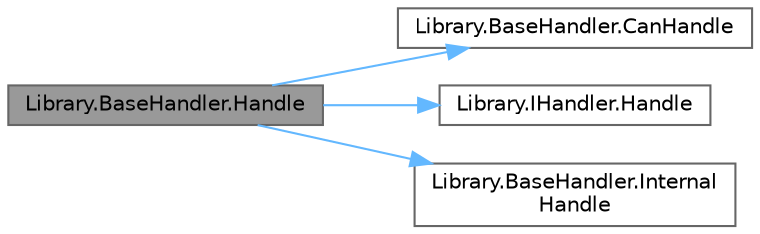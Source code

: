 digraph "Library.BaseHandler.Handle"
{
 // INTERACTIVE_SVG=YES
 // LATEX_PDF_SIZE
  bgcolor="transparent";
  edge [fontname=Helvetica,fontsize=10,labelfontname=Helvetica,labelfontsize=10];
  node [fontname=Helvetica,fontsize=10,shape=box,height=0.2,width=0.4];
  rankdir="LR";
  Node1 [label="Library.BaseHandler.Handle",height=0.2,width=0.4,color="gray40", fillcolor="grey60", style="filled", fontcolor="black",tooltip="Procesa el mensaje o lo pasa al siguiente \"handler\" si existe."];
  Node1 -> Node2 [color="steelblue1",style="solid"];
  Node2 [label="Library.BaseHandler.CanHandle",height=0.2,width=0.4,color="grey40", fillcolor="white", style="filled",URL="$classLibrary_1_1BaseHandler.html#a77cfb55207412de295f3e038dd63b9a6",tooltip="Determina si este \"handler\" puede procesar el mensaje. En la clase base se utiliza el array BaseHandl..."];
  Node1 -> Node3 [color="steelblue1",style="solid"];
  Node3 [label="Library.IHandler.Handle",height=0.2,width=0.4,color="grey40", fillcolor="white", style="filled",URL="$interfaceLibrary_1_1IHandler.html#abd9d7320dc805f417992ab74f2c70777",tooltip="Procesa el mensaje o la pasa al siguiente \"handler\" si existe."];
  Node1 -> Node4 [color="steelblue1",style="solid"];
  Node4 [label="Library.BaseHandler.Internal\lHandle",height=0.2,width=0.4,color="grey40", fillcolor="white", style="filled",URL="$classLibrary_1_1BaseHandler.html#a3c9be9c87d458588b108790b13758887",tooltip="Este método debe ser sobreescrito por las clases sucesores. La clase sucesora procesa el mensaje y as..."];
}
